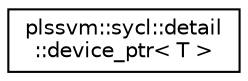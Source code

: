 digraph "Graphical Class Hierarchy"
{
 // LATEX_PDF_SIZE
  edge [fontname="Helvetica",fontsize="10",labelfontname="Helvetica",labelfontsize="10"];
  node [fontname="Helvetica",fontsize="10",shape=record];
  rankdir="LR";
  Node0 [label="plssvm::sycl::detail\l::device_ptr\< T \>",height=0.2,width=0.4,color="black", fillcolor="white", style="filled",URL="$classplssvm_1_1sycl_1_1detail_1_1device__ptr.html",tooltip="Small wrapper class around a SYCL device pointer together with commonly used device functions."];
}
